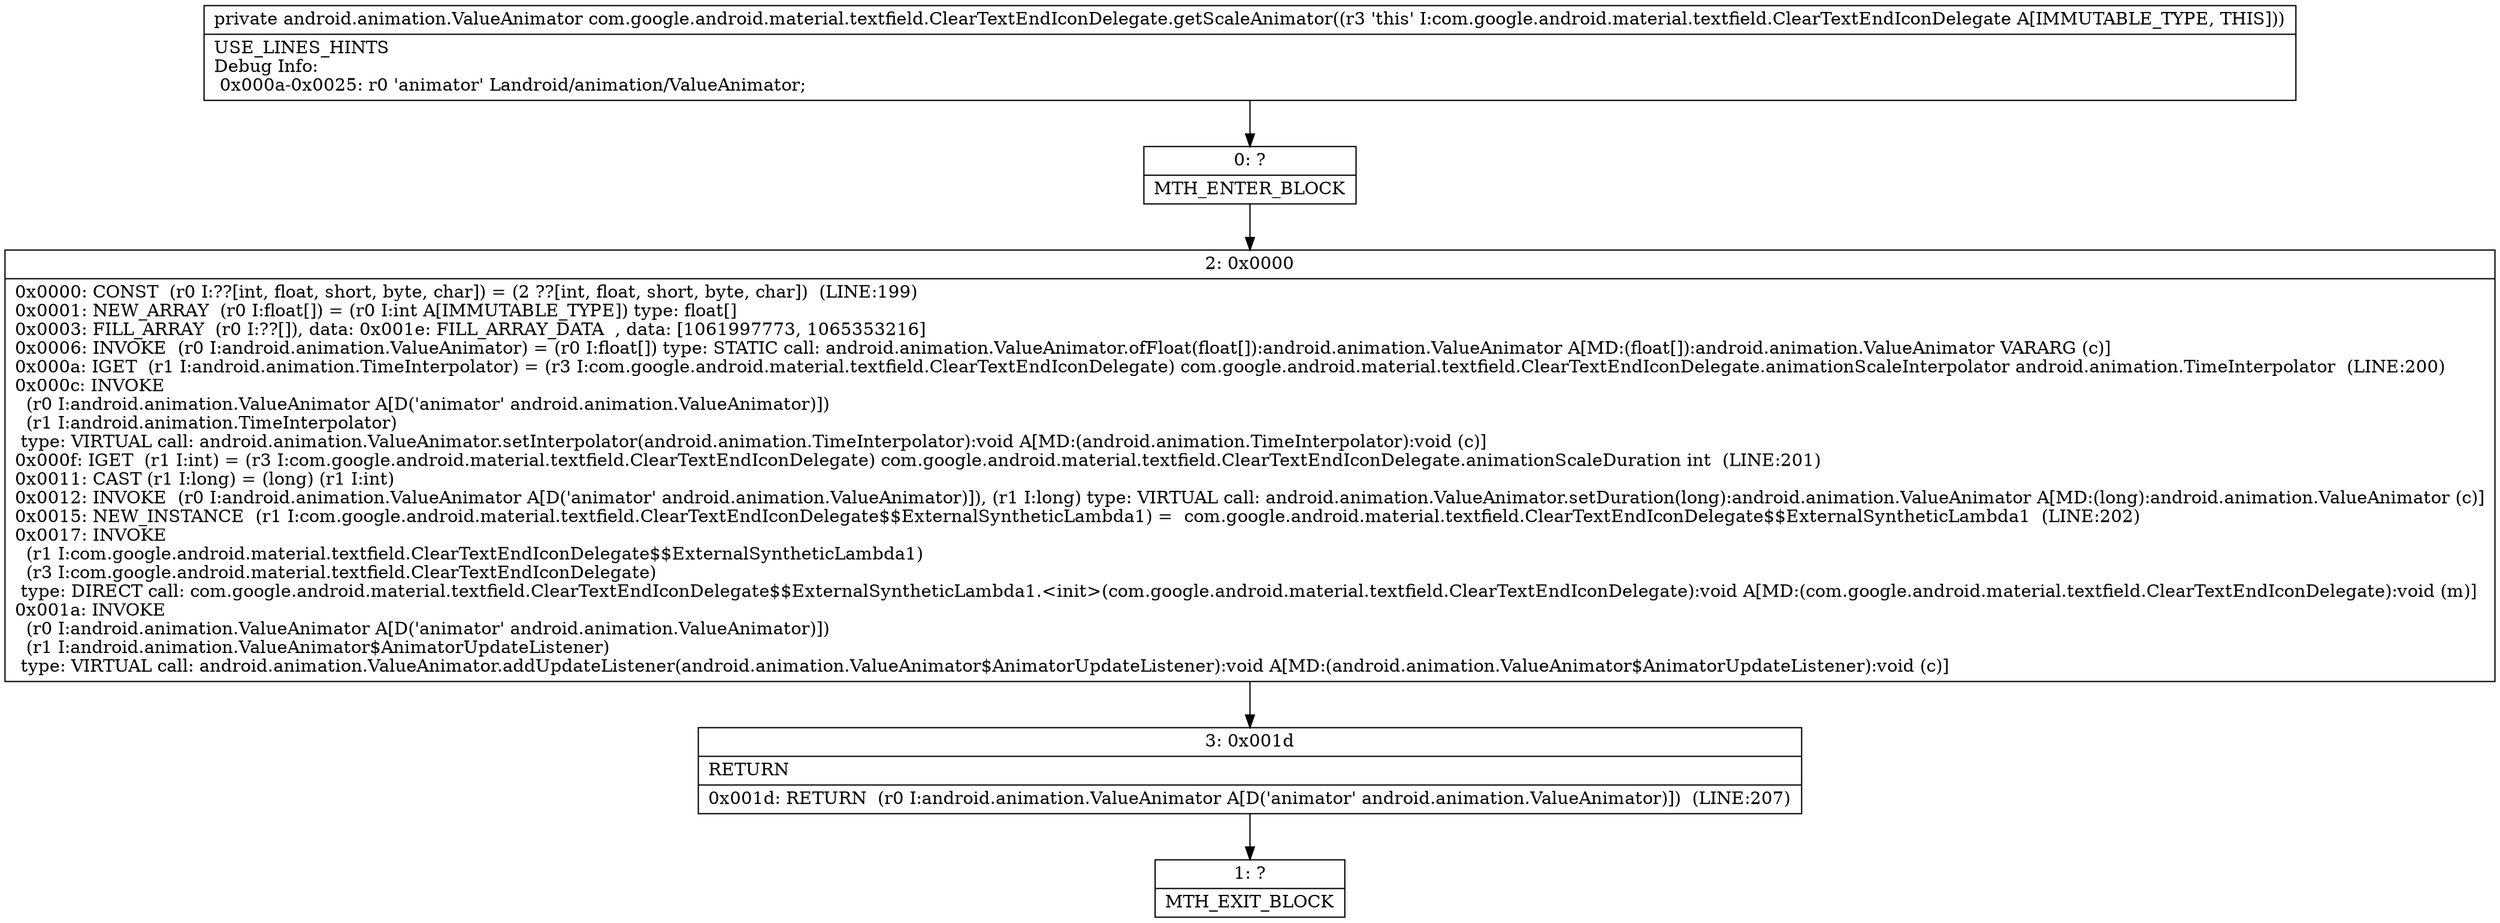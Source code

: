 digraph "CFG forcom.google.android.material.textfield.ClearTextEndIconDelegate.getScaleAnimator()Landroid\/animation\/ValueAnimator;" {
Node_0 [shape=record,label="{0\:\ ?|MTH_ENTER_BLOCK\l}"];
Node_2 [shape=record,label="{2\:\ 0x0000|0x0000: CONST  (r0 I:??[int, float, short, byte, char]) = (2 ??[int, float, short, byte, char])  (LINE:199)\l0x0001: NEW_ARRAY  (r0 I:float[]) = (r0 I:int A[IMMUTABLE_TYPE]) type: float[] \l0x0003: FILL_ARRAY  (r0 I:??[]), data: 0x001e: FILL_ARRAY_DATA  , data: [1061997773, 1065353216] \l0x0006: INVOKE  (r0 I:android.animation.ValueAnimator) = (r0 I:float[]) type: STATIC call: android.animation.ValueAnimator.ofFloat(float[]):android.animation.ValueAnimator A[MD:(float[]):android.animation.ValueAnimator VARARG (c)]\l0x000a: IGET  (r1 I:android.animation.TimeInterpolator) = (r3 I:com.google.android.material.textfield.ClearTextEndIconDelegate) com.google.android.material.textfield.ClearTextEndIconDelegate.animationScaleInterpolator android.animation.TimeInterpolator  (LINE:200)\l0x000c: INVOKE  \l  (r0 I:android.animation.ValueAnimator A[D('animator' android.animation.ValueAnimator)])\l  (r1 I:android.animation.TimeInterpolator)\l type: VIRTUAL call: android.animation.ValueAnimator.setInterpolator(android.animation.TimeInterpolator):void A[MD:(android.animation.TimeInterpolator):void (c)]\l0x000f: IGET  (r1 I:int) = (r3 I:com.google.android.material.textfield.ClearTextEndIconDelegate) com.google.android.material.textfield.ClearTextEndIconDelegate.animationScaleDuration int  (LINE:201)\l0x0011: CAST (r1 I:long) = (long) (r1 I:int) \l0x0012: INVOKE  (r0 I:android.animation.ValueAnimator A[D('animator' android.animation.ValueAnimator)]), (r1 I:long) type: VIRTUAL call: android.animation.ValueAnimator.setDuration(long):android.animation.ValueAnimator A[MD:(long):android.animation.ValueAnimator (c)]\l0x0015: NEW_INSTANCE  (r1 I:com.google.android.material.textfield.ClearTextEndIconDelegate$$ExternalSyntheticLambda1) =  com.google.android.material.textfield.ClearTextEndIconDelegate$$ExternalSyntheticLambda1  (LINE:202)\l0x0017: INVOKE  \l  (r1 I:com.google.android.material.textfield.ClearTextEndIconDelegate$$ExternalSyntheticLambda1)\l  (r3 I:com.google.android.material.textfield.ClearTextEndIconDelegate)\l type: DIRECT call: com.google.android.material.textfield.ClearTextEndIconDelegate$$ExternalSyntheticLambda1.\<init\>(com.google.android.material.textfield.ClearTextEndIconDelegate):void A[MD:(com.google.android.material.textfield.ClearTextEndIconDelegate):void (m)]\l0x001a: INVOKE  \l  (r0 I:android.animation.ValueAnimator A[D('animator' android.animation.ValueAnimator)])\l  (r1 I:android.animation.ValueAnimator$AnimatorUpdateListener)\l type: VIRTUAL call: android.animation.ValueAnimator.addUpdateListener(android.animation.ValueAnimator$AnimatorUpdateListener):void A[MD:(android.animation.ValueAnimator$AnimatorUpdateListener):void (c)]\l}"];
Node_3 [shape=record,label="{3\:\ 0x001d|RETURN\l|0x001d: RETURN  (r0 I:android.animation.ValueAnimator A[D('animator' android.animation.ValueAnimator)])  (LINE:207)\l}"];
Node_1 [shape=record,label="{1\:\ ?|MTH_EXIT_BLOCK\l}"];
MethodNode[shape=record,label="{private android.animation.ValueAnimator com.google.android.material.textfield.ClearTextEndIconDelegate.getScaleAnimator((r3 'this' I:com.google.android.material.textfield.ClearTextEndIconDelegate A[IMMUTABLE_TYPE, THIS]))  | USE_LINES_HINTS\lDebug Info:\l  0x000a\-0x0025: r0 'animator' Landroid\/animation\/ValueAnimator;\l}"];
MethodNode -> Node_0;Node_0 -> Node_2;
Node_2 -> Node_3;
Node_3 -> Node_1;
}

